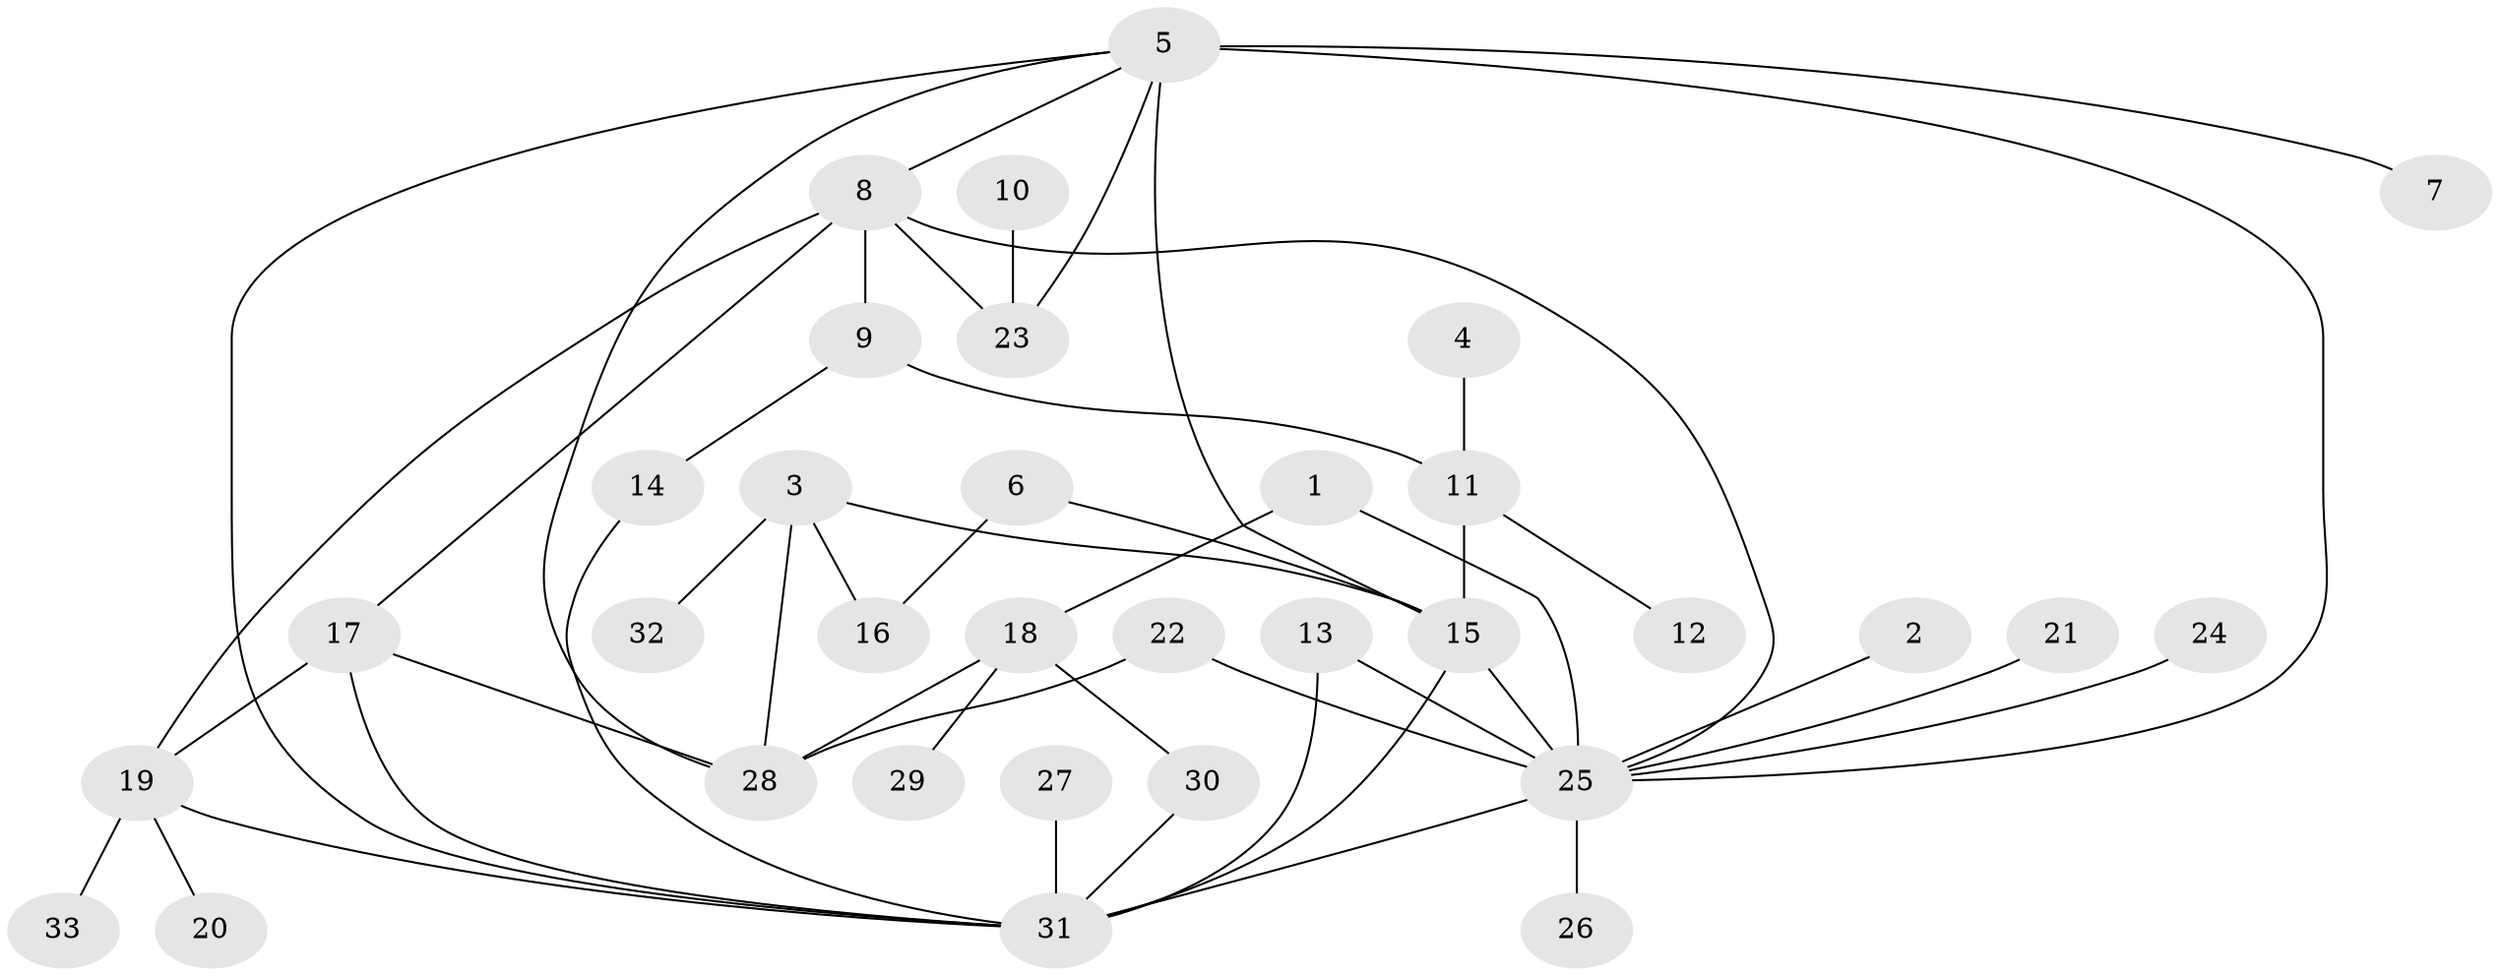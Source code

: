 // original degree distribution, {6: 0.06060606060606061, 2: 0.24242424242424243, 9: 0.015151515151515152, 5: 0.045454545454545456, 11: 0.015151515151515152, 7: 0.030303030303030304, 4: 0.06060606060606061, 13: 0.015151515151515152, 3: 0.030303030303030304, 1: 0.48484848484848486}
// Generated by graph-tools (version 1.1) at 2025/02/03/09/25 03:02:52]
// undirected, 33 vertices, 49 edges
graph export_dot {
graph [start="1"]
  node [color=gray90,style=filled];
  1;
  2;
  3;
  4;
  5;
  6;
  7;
  8;
  9;
  10;
  11;
  12;
  13;
  14;
  15;
  16;
  17;
  18;
  19;
  20;
  21;
  22;
  23;
  24;
  25;
  26;
  27;
  28;
  29;
  30;
  31;
  32;
  33;
  1 -- 18 [weight=1.0];
  1 -- 25 [weight=1.0];
  2 -- 25 [weight=1.0];
  3 -- 15 [weight=1.0];
  3 -- 16 [weight=1.0];
  3 -- 28 [weight=2.0];
  3 -- 32 [weight=1.0];
  4 -- 11 [weight=1.0];
  5 -- 7 [weight=1.0];
  5 -- 8 [weight=1.0];
  5 -- 15 [weight=2.0];
  5 -- 23 [weight=1.0];
  5 -- 25 [weight=1.0];
  5 -- 28 [weight=1.0];
  5 -- 31 [weight=1.0];
  6 -- 15 [weight=1.0];
  6 -- 16 [weight=1.0];
  8 -- 9 [weight=1.0];
  8 -- 17 [weight=1.0];
  8 -- 19 [weight=1.0];
  8 -- 23 [weight=1.0];
  8 -- 25 [weight=1.0];
  9 -- 11 [weight=1.0];
  9 -- 14 [weight=1.0];
  10 -- 23 [weight=1.0];
  11 -- 12 [weight=1.0];
  11 -- 15 [weight=2.0];
  13 -- 25 [weight=1.0];
  13 -- 31 [weight=1.0];
  14 -- 31 [weight=1.0];
  15 -- 25 [weight=1.0];
  15 -- 31 [weight=1.0];
  17 -- 19 [weight=1.0];
  17 -- 28 [weight=1.0];
  17 -- 31 [weight=1.0];
  18 -- 28 [weight=1.0];
  18 -- 29 [weight=1.0];
  18 -- 30 [weight=1.0];
  19 -- 20 [weight=1.0];
  19 -- 31 [weight=1.0];
  19 -- 33 [weight=1.0];
  21 -- 25 [weight=1.0];
  22 -- 25 [weight=2.0];
  22 -- 28 [weight=1.0];
  24 -- 25 [weight=1.0];
  25 -- 26 [weight=1.0];
  25 -- 31 [weight=1.0];
  27 -- 31 [weight=1.0];
  30 -- 31 [weight=1.0];
}
